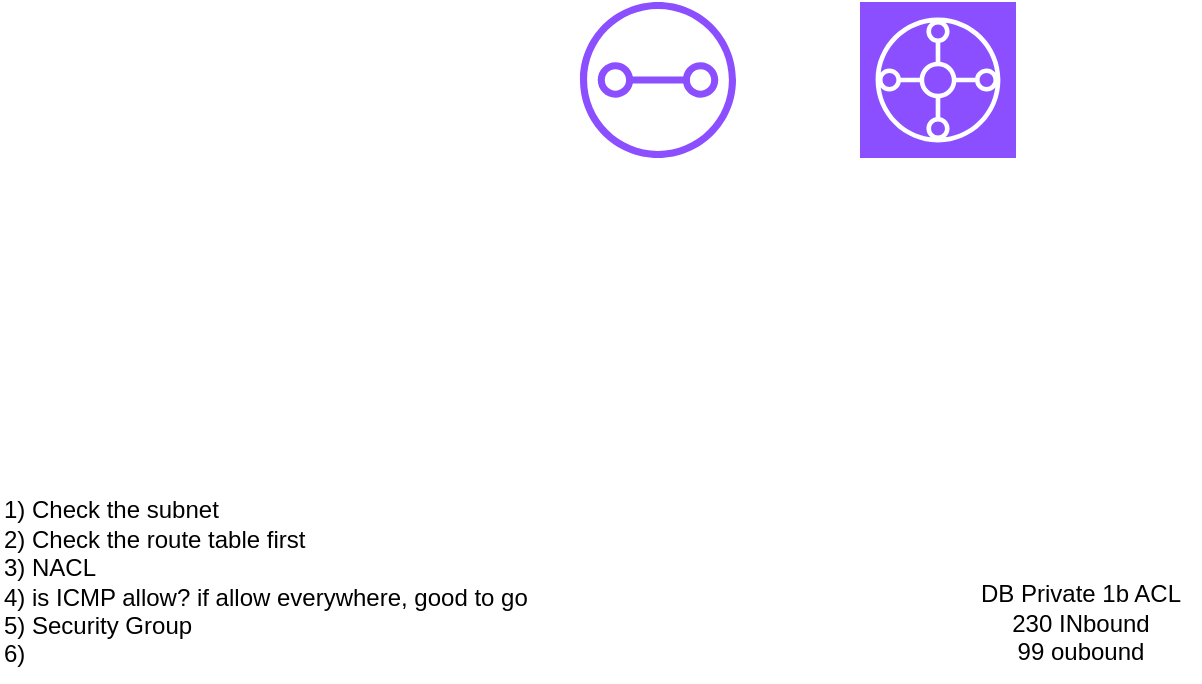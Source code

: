 <mxfile version="24.0.7" type="github">
  <diagram name="Page-1" id="ekQTbNEggGetkGWxemV9">
    <mxGraphModel dx="1434" dy="769" grid="1" gridSize="10" guides="1" tooltips="1" connect="1" arrows="1" fold="1" page="1" pageScale="1" pageWidth="850" pageHeight="1100" math="0" shadow="0">
      <root>
        <mxCell id="0" />
        <mxCell id="1" parent="0" />
        <mxCell id="ByOfmtU3Eh_p_D2a4Eoc-1" value="" style="sketch=0;points=[[0,0,0],[0.25,0,0],[0.5,0,0],[0.75,0,0],[1,0,0],[0,1,0],[0.25,1,0],[0.5,1,0],[0.75,1,0],[1,1,0],[0,0.25,0],[0,0.5,0],[0,0.75,0],[1,0.25,0],[1,0.5,0],[1,0.75,0]];outlineConnect=0;fontColor=#232F3E;fillColor=#8C4FFF;strokeColor=#ffffff;dashed=0;verticalLabelPosition=bottom;verticalAlign=top;align=center;html=1;fontSize=12;fontStyle=0;aspect=fixed;shape=mxgraph.aws4.resourceIcon;resIcon=mxgraph.aws4.transit_gateway;" vertex="1" parent="1">
          <mxGeometry x="490" y="120" width="78" height="78" as="geometry" />
        </mxCell>
        <mxCell id="ByOfmtU3Eh_p_D2a4Eoc-2" value="" style="sketch=0;outlineConnect=0;fontColor=#232F3E;gradientColor=none;fillColor=#8C4FFF;strokeColor=none;dashed=0;verticalLabelPosition=bottom;verticalAlign=top;align=center;html=1;fontSize=12;fontStyle=0;aspect=fixed;pointerEvents=1;shape=mxgraph.aws4.transit_gateway_attachment;" vertex="1" parent="1">
          <mxGeometry x="350" y="120" width="78" height="78" as="geometry" />
        </mxCell>
        <mxCell id="ByOfmtU3Eh_p_D2a4Eoc-3" value="&lt;div&gt;1) Check the subnet&lt;br&gt;2) Check the route table first&lt;/div&gt;&lt;div&gt;3) NACL&lt;/div&gt;&lt;div&gt;4) is ICMP allow? if allow everywhere, good to go&lt;br&gt;&lt;/div&gt;&lt;div&gt;5) Security Group&lt;/div&gt;&lt;div&gt;6) &lt;br&gt;&lt;/div&gt;" style="text;html=1;align=left;verticalAlign=middle;resizable=0;points=[];autosize=1;strokeColor=none;fillColor=none;" vertex="1" parent="1">
          <mxGeometry x="60" y="360" width="290" height="100" as="geometry" />
        </mxCell>
        <mxCell id="ByOfmtU3Eh_p_D2a4Eoc-4" value="&lt;br&gt;DB Private 1b ACL&lt;br&gt;&lt;div&gt;230 INbound&lt;/div&gt;&lt;div&gt;99 oubound&lt;br&gt;&lt;/div&gt;" style="text;html=1;align=center;verticalAlign=middle;resizable=0;points=[];autosize=1;strokeColor=none;fillColor=none;" vertex="1" parent="1">
          <mxGeometry x="540" y="388" width="120" height="70" as="geometry" />
        </mxCell>
      </root>
    </mxGraphModel>
  </diagram>
</mxfile>
